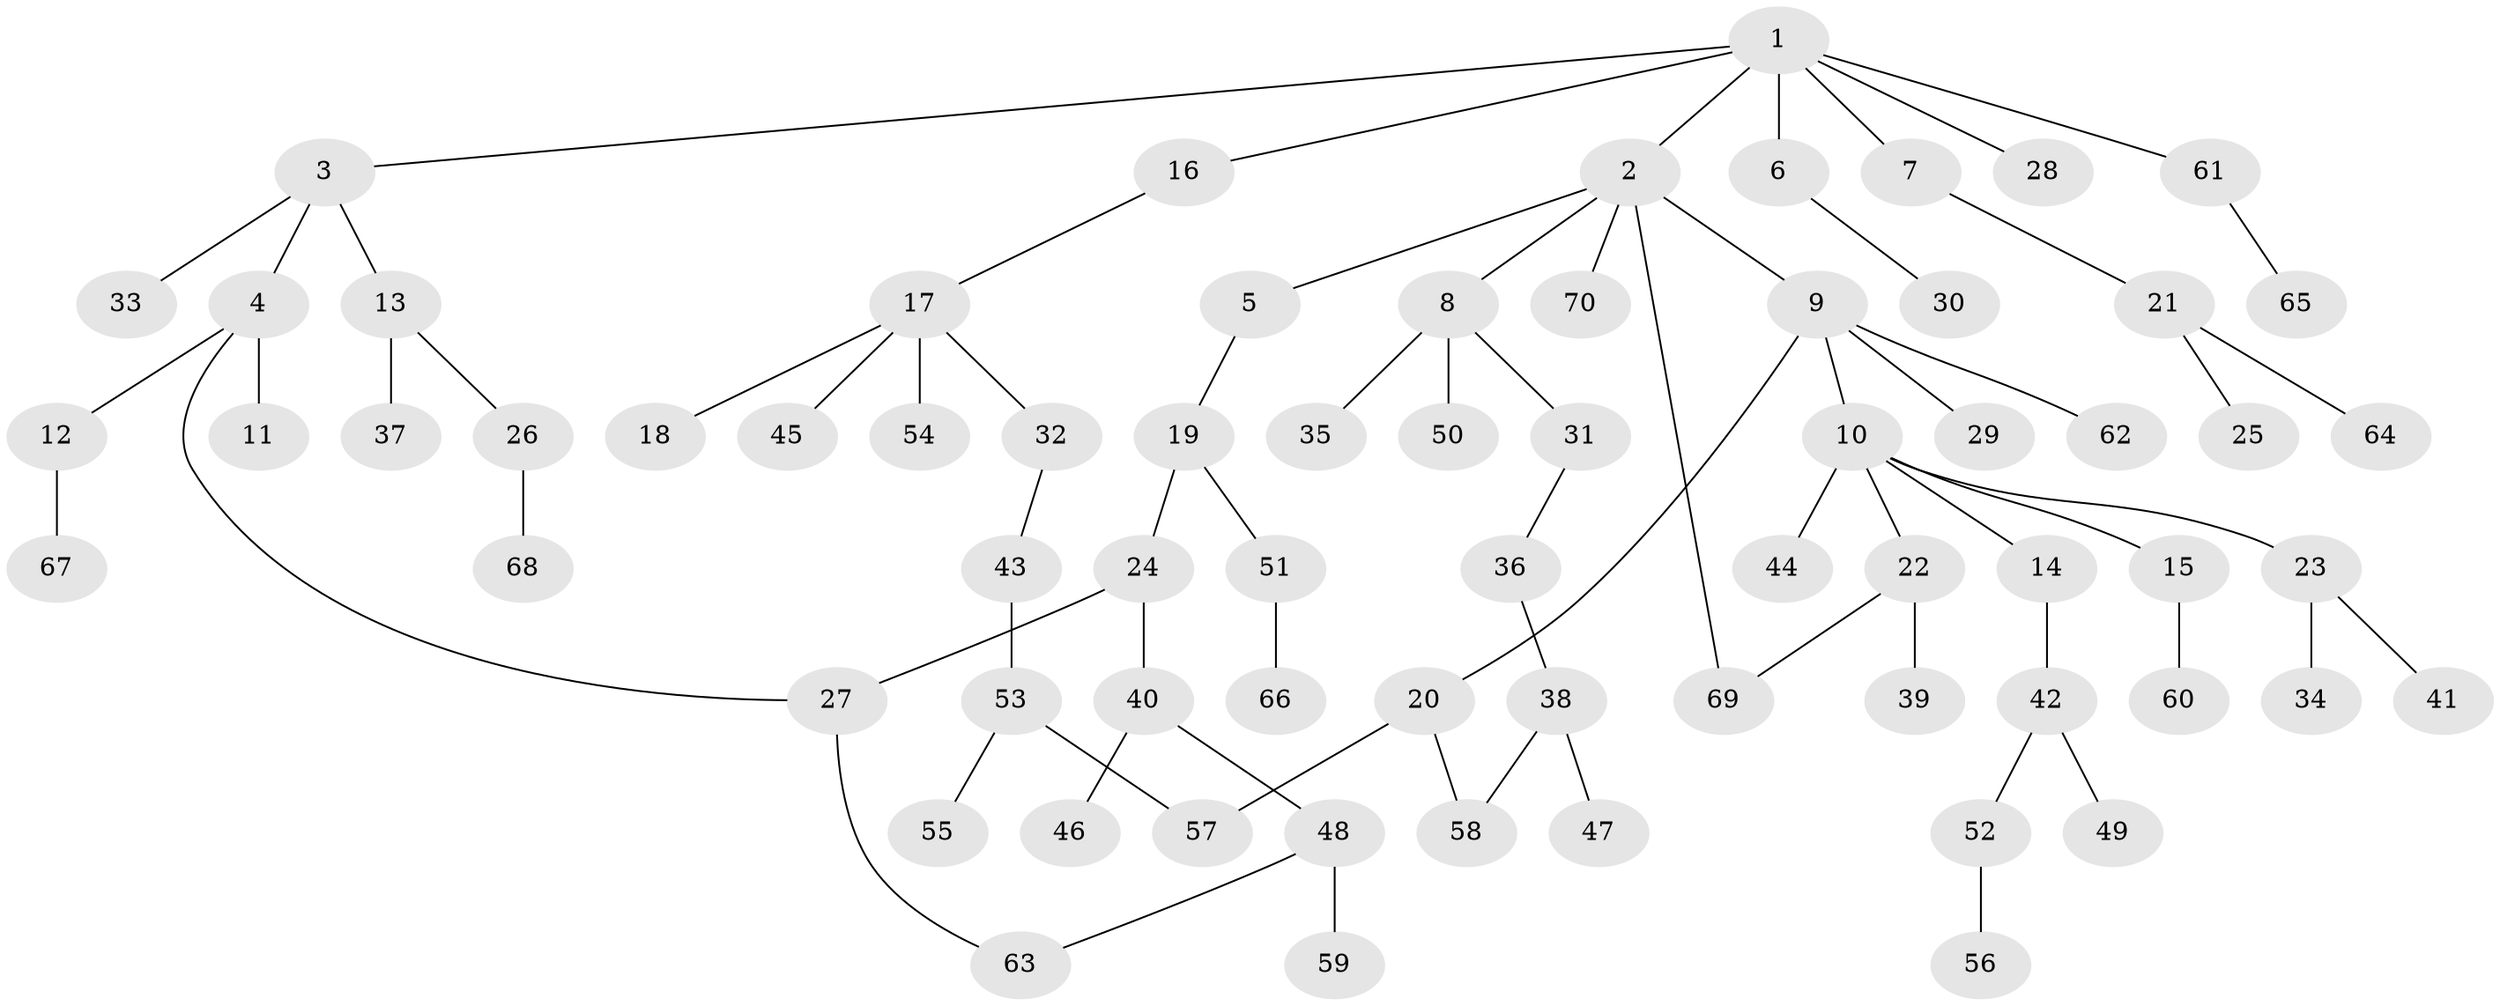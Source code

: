 // coarse degree distribution, {3: 0.18, 2: 0.42, 1: 0.3, 6: 0.02, 4: 0.04, 5: 0.04}
// Generated by graph-tools (version 1.1) at 2025/36/03/04/25 23:36:08]
// undirected, 70 vertices, 74 edges
graph export_dot {
  node [color=gray90,style=filled];
  1;
  2;
  3;
  4;
  5;
  6;
  7;
  8;
  9;
  10;
  11;
  12;
  13;
  14;
  15;
  16;
  17;
  18;
  19;
  20;
  21;
  22;
  23;
  24;
  25;
  26;
  27;
  28;
  29;
  30;
  31;
  32;
  33;
  34;
  35;
  36;
  37;
  38;
  39;
  40;
  41;
  42;
  43;
  44;
  45;
  46;
  47;
  48;
  49;
  50;
  51;
  52;
  53;
  54;
  55;
  56;
  57;
  58;
  59;
  60;
  61;
  62;
  63;
  64;
  65;
  66;
  67;
  68;
  69;
  70;
  1 -- 2;
  1 -- 3;
  1 -- 6;
  1 -- 7;
  1 -- 16;
  1 -- 28;
  1 -- 61;
  2 -- 5;
  2 -- 8;
  2 -- 9;
  2 -- 70;
  2 -- 69;
  3 -- 4;
  3 -- 13;
  3 -- 33;
  4 -- 11;
  4 -- 12;
  4 -- 27;
  5 -- 19;
  6 -- 30;
  7 -- 21;
  8 -- 31;
  8 -- 35;
  8 -- 50;
  9 -- 10;
  9 -- 20;
  9 -- 29;
  9 -- 62;
  10 -- 14;
  10 -- 15;
  10 -- 22;
  10 -- 23;
  10 -- 44;
  12 -- 67;
  13 -- 26;
  13 -- 37;
  14 -- 42;
  15 -- 60;
  16 -- 17;
  17 -- 18;
  17 -- 32;
  17 -- 45;
  17 -- 54;
  19 -- 24;
  19 -- 51;
  20 -- 58;
  20 -- 57;
  21 -- 25;
  21 -- 64;
  22 -- 39;
  22 -- 69;
  23 -- 34;
  23 -- 41;
  24 -- 40;
  24 -- 27;
  26 -- 68;
  27 -- 63;
  31 -- 36;
  32 -- 43;
  36 -- 38;
  38 -- 47;
  38 -- 58;
  40 -- 46;
  40 -- 48;
  42 -- 49;
  42 -- 52;
  43 -- 53;
  48 -- 59;
  48 -- 63;
  51 -- 66;
  52 -- 56;
  53 -- 55;
  53 -- 57;
  61 -- 65;
}
